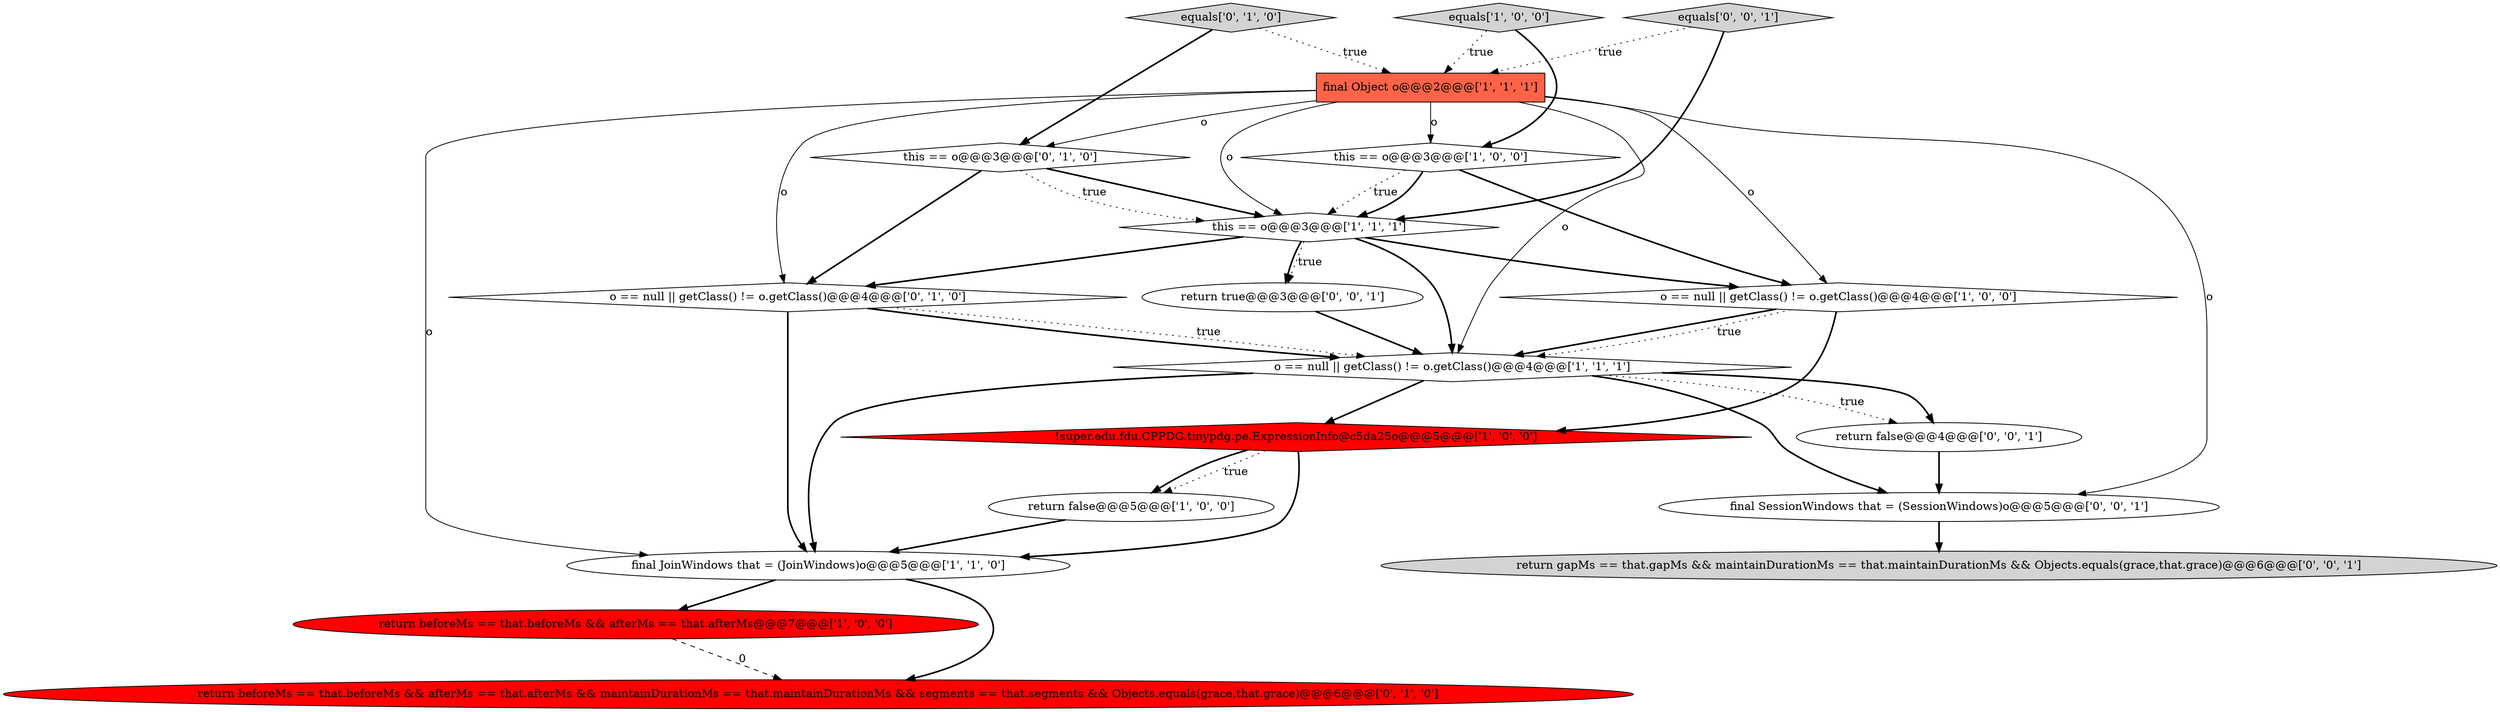 digraph {
9 [style = filled, label = "return beforeMs == that.beforeMs && afterMs == that.afterMs@@@7@@@['1', '0', '0']", fillcolor = red, shape = ellipse image = "AAA1AAABBB1BBB"];
16 [style = filled, label = "equals['0', '0', '1']", fillcolor = lightgray, shape = diamond image = "AAA0AAABBB3BBB"];
6 [style = filled, label = "equals['1', '0', '0']", fillcolor = lightgray, shape = diamond image = "AAA0AAABBB1BBB"];
18 [style = filled, label = "final SessionWindows that = (SessionWindows)o@@@5@@@['0', '0', '1']", fillcolor = white, shape = ellipse image = "AAA0AAABBB3BBB"];
12 [style = filled, label = "equals['0', '1', '0']", fillcolor = lightgray, shape = diamond image = "AAA0AAABBB2BBB"];
13 [style = filled, label = "return beforeMs == that.beforeMs && afterMs == that.afterMs && maintainDurationMs == that.maintainDurationMs && segments == that.segments && Objects.equals(grace,that.grace)@@@6@@@['0', '1', '0']", fillcolor = red, shape = ellipse image = "AAA1AAABBB2BBB"];
3 [style = filled, label = "this == o@@@3@@@['1', '0', '0']", fillcolor = white, shape = diamond image = "AAA0AAABBB1BBB"];
15 [style = filled, label = "return true@@@3@@@['0', '0', '1']", fillcolor = white, shape = ellipse image = "AAA0AAABBB3BBB"];
0 [style = filled, label = "final Object o@@@2@@@['1', '1', '1']", fillcolor = tomato, shape = box image = "AAA0AAABBB1BBB"];
4 [style = filled, label = "o == null || getClass() != o.getClass()@@@4@@@['1', '1', '1']", fillcolor = white, shape = diamond image = "AAA0AAABBB1BBB"];
2 [style = filled, label = "o == null || getClass() != o.getClass()@@@4@@@['1', '0', '0']", fillcolor = white, shape = diamond image = "AAA0AAABBB1BBB"];
8 [style = filled, label = "final JoinWindows that = (JoinWindows)o@@@5@@@['1', '1', '0']", fillcolor = white, shape = ellipse image = "AAA0AAABBB1BBB"];
7 [style = filled, label = "this == o@@@3@@@['1', '1', '1']", fillcolor = white, shape = diamond image = "AAA0AAABBB1BBB"];
10 [style = filled, label = "o == null || getClass() != o.getClass()@@@4@@@['0', '1', '0']", fillcolor = white, shape = diamond image = "AAA0AAABBB2BBB"];
17 [style = filled, label = "return false@@@4@@@['0', '0', '1']", fillcolor = white, shape = ellipse image = "AAA0AAABBB3BBB"];
14 [style = filled, label = "return gapMs == that.gapMs && maintainDurationMs == that.maintainDurationMs && Objects.equals(grace,that.grace)@@@6@@@['0', '0', '1']", fillcolor = lightgray, shape = ellipse image = "AAA0AAABBB3BBB"];
11 [style = filled, label = "this == o@@@3@@@['0', '1', '0']", fillcolor = white, shape = diamond image = "AAA0AAABBB2BBB"];
5 [style = filled, label = "!super.edu.fdu.CPPDG.tinypdg.pe.ExpressionInfo@c5da25o@@@5@@@['1', '0', '0']", fillcolor = red, shape = diamond image = "AAA1AAABBB1BBB"];
1 [style = filled, label = "return false@@@5@@@['1', '0', '0']", fillcolor = white, shape = ellipse image = "AAA0AAABBB1BBB"];
11->7 [style = dotted, label="true"];
6->3 [style = bold, label=""];
5->8 [style = bold, label=""];
3->7 [style = dotted, label="true"];
1->8 [style = bold, label=""];
0->18 [style = solid, label="o"];
4->17 [style = bold, label=""];
7->10 [style = bold, label=""];
0->10 [style = solid, label="o"];
5->1 [style = dotted, label="true"];
12->11 [style = bold, label=""];
16->7 [style = bold, label=""];
0->2 [style = solid, label="o"];
4->18 [style = bold, label=""];
7->4 [style = bold, label=""];
2->4 [style = bold, label=""];
7->15 [style = dotted, label="true"];
0->8 [style = solid, label="o"];
0->11 [style = solid, label="o"];
5->1 [style = bold, label=""];
0->3 [style = solid, label="o"];
16->0 [style = dotted, label="true"];
3->2 [style = bold, label=""];
10->8 [style = bold, label=""];
3->7 [style = bold, label=""];
11->10 [style = bold, label=""];
7->2 [style = bold, label=""];
17->18 [style = bold, label=""];
2->4 [style = dotted, label="true"];
9->13 [style = dashed, label="0"];
15->4 [style = bold, label=""];
8->9 [style = bold, label=""];
0->4 [style = solid, label="o"];
12->0 [style = dotted, label="true"];
10->4 [style = bold, label=""];
4->8 [style = bold, label=""];
7->15 [style = bold, label=""];
6->0 [style = dotted, label="true"];
10->4 [style = dotted, label="true"];
4->17 [style = dotted, label="true"];
4->5 [style = bold, label=""];
18->14 [style = bold, label=""];
11->7 [style = bold, label=""];
8->13 [style = bold, label=""];
2->5 [style = bold, label=""];
0->7 [style = solid, label="o"];
}
